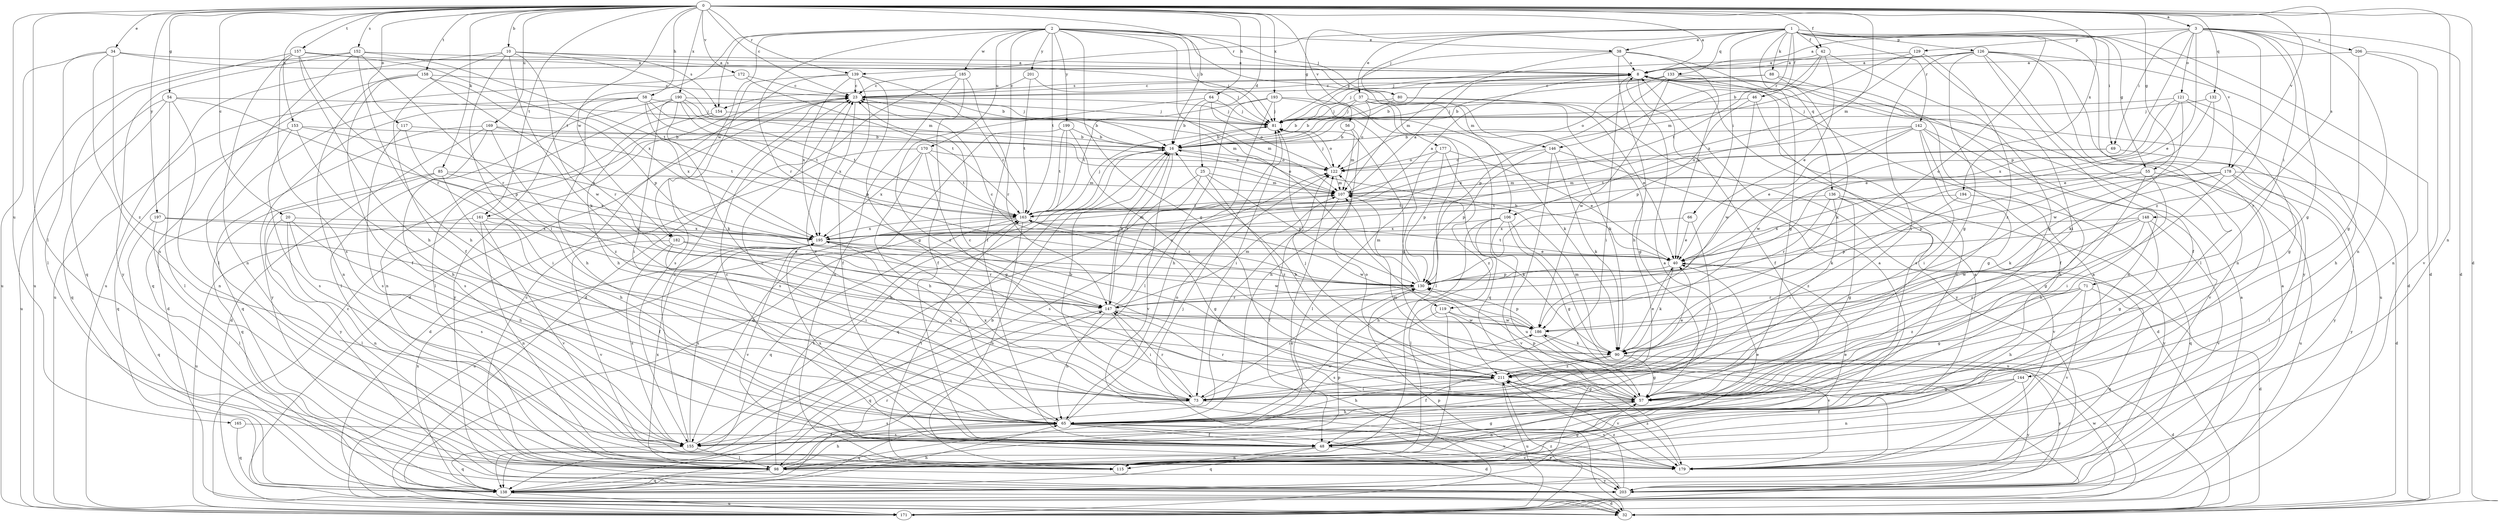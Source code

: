 strict digraph  {
0;
1;
2;
3;
8;
10;
16;
20;
23;
25;
32;
34;
37;
38;
40;
42;
46;
48;
54;
55;
56;
57;
58;
64;
65;
66;
69;
71;
73;
80;
81;
85;
88;
90;
98;
106;
107;
115;
117;
119;
121;
122;
126;
129;
130;
132;
133;
136;
138;
139;
142;
144;
146;
147;
148;
152;
153;
154;
155;
157;
158;
161;
163;
165;
169;
170;
171;
172;
177;
178;
179;
182;
185;
186;
190;
193;
194;
195;
197;
199;
201;
203;
206;
211;
0 -> 3  [label=a];
0 -> 8  [label=a];
0 -> 10  [label=b];
0 -> 16  [label=b];
0 -> 20  [label=c];
0 -> 23  [label=c];
0 -> 25  [label=d];
0 -> 32  [label=d];
0 -> 34  [label=e];
0 -> 42  [label=f];
0 -> 54  [label=g];
0 -> 55  [label=g];
0 -> 58  [label=h];
0 -> 64  [label=h];
0 -> 85  [label=k];
0 -> 98  [label=l];
0 -> 106  [label=m];
0 -> 115  [label=n];
0 -> 117  [label=o];
0 -> 132  [label=q];
0 -> 139  [label=r];
0 -> 148  [label=s];
0 -> 152  [label=s];
0 -> 153  [label=s];
0 -> 157  [label=t];
0 -> 158  [label=t];
0 -> 161  [label=t];
0 -> 165  [label=u];
0 -> 169  [label=u];
0 -> 172  [label=v];
0 -> 177  [label=v];
0 -> 178  [label=v];
0 -> 182  [label=w];
0 -> 190  [label=x];
0 -> 193  [label=x];
0 -> 194  [label=x];
0 -> 197  [label=y];
1 -> 32  [label=d];
1 -> 37  [label=e];
1 -> 38  [label=e];
1 -> 42  [label=f];
1 -> 46  [label=f];
1 -> 55  [label=g];
1 -> 56  [label=g];
1 -> 66  [label=i];
1 -> 69  [label=i];
1 -> 80  [label=j];
1 -> 88  [label=k];
1 -> 119  [label=o];
1 -> 126  [label=p];
1 -> 133  [label=q];
1 -> 136  [label=q];
1 -> 139  [label=r];
1 -> 142  [label=r];
1 -> 144  [label=r];
1 -> 146  [label=r];
1 -> 178  [label=v];
2 -> 38  [label=e];
2 -> 48  [label=f];
2 -> 57  [label=g];
2 -> 80  [label=j];
2 -> 81  [label=j];
2 -> 106  [label=m];
2 -> 119  [label=o];
2 -> 146  [label=r];
2 -> 147  [label=r];
2 -> 154  [label=s];
2 -> 161  [label=t];
2 -> 163  [label=t];
2 -> 170  [label=u];
2 -> 182  [label=w];
2 -> 185  [label=w];
2 -> 199  [label=y];
2 -> 201  [label=y];
3 -> 8  [label=a];
3 -> 32  [label=d];
3 -> 40  [label=e];
3 -> 57  [label=g];
3 -> 69  [label=i];
3 -> 71  [label=i];
3 -> 115  [label=n];
3 -> 121  [label=o];
3 -> 129  [label=p];
3 -> 130  [label=p];
3 -> 206  [label=z];
3 -> 211  [label=z];
8 -> 23  [label=c];
8 -> 48  [label=f];
8 -> 73  [label=i];
8 -> 81  [label=j];
8 -> 154  [label=s];
8 -> 171  [label=u];
10 -> 8  [label=a];
10 -> 48  [label=f];
10 -> 73  [label=i];
10 -> 90  [label=k];
10 -> 107  [label=m];
10 -> 154  [label=s];
10 -> 171  [label=u];
10 -> 186  [label=w];
16 -> 122  [label=o];
16 -> 138  [label=q];
16 -> 147  [label=r];
16 -> 179  [label=v];
20 -> 65  [label=h];
20 -> 98  [label=l];
20 -> 115  [label=n];
20 -> 155  [label=s];
20 -> 195  [label=x];
23 -> 81  [label=j];
23 -> 107  [label=m];
23 -> 195  [label=x];
23 -> 203  [label=y];
25 -> 107  [label=m];
25 -> 130  [label=p];
25 -> 138  [label=q];
25 -> 155  [label=s];
25 -> 211  [label=z];
32 -> 130  [label=p];
34 -> 8  [label=a];
34 -> 81  [label=j];
34 -> 98  [label=l];
34 -> 155  [label=s];
34 -> 171  [label=u];
34 -> 211  [label=z];
37 -> 16  [label=b];
37 -> 57  [label=g];
37 -> 81  [label=j];
37 -> 90  [label=k];
37 -> 98  [label=l];
37 -> 122  [label=o];
37 -> 138  [label=q];
38 -> 8  [label=a];
38 -> 40  [label=e];
38 -> 57  [label=g];
38 -> 65  [label=h];
38 -> 81  [label=j];
38 -> 107  [label=m];
40 -> 16  [label=b];
40 -> 32  [label=d];
40 -> 90  [label=k];
40 -> 130  [label=p];
40 -> 163  [label=t];
42 -> 8  [label=a];
42 -> 16  [label=b];
42 -> 40  [label=e];
42 -> 57  [label=g];
42 -> 163  [label=t];
46 -> 81  [label=j];
46 -> 130  [label=p];
46 -> 155  [label=s];
46 -> 186  [label=w];
48 -> 8  [label=a];
48 -> 23  [label=c];
48 -> 40  [label=e];
48 -> 57  [label=g];
48 -> 115  [label=n];
48 -> 138  [label=q];
48 -> 179  [label=v];
48 -> 195  [label=x];
54 -> 81  [label=j];
54 -> 98  [label=l];
54 -> 115  [label=n];
54 -> 130  [label=p];
54 -> 138  [label=q];
54 -> 171  [label=u];
55 -> 57  [label=g];
55 -> 65  [label=h];
55 -> 90  [label=k];
55 -> 107  [label=m];
55 -> 171  [label=u];
56 -> 16  [label=b];
56 -> 65  [label=h];
56 -> 107  [label=m];
57 -> 16  [label=b];
57 -> 65  [label=h];
57 -> 81  [label=j];
57 -> 107  [label=m];
57 -> 115  [label=n];
57 -> 130  [label=p];
57 -> 147  [label=r];
58 -> 16  [label=b];
58 -> 32  [label=d];
58 -> 65  [label=h];
58 -> 81  [label=j];
58 -> 163  [label=t];
58 -> 195  [label=x];
58 -> 203  [label=y];
64 -> 16  [label=b];
64 -> 81  [label=j];
64 -> 122  [label=o];
64 -> 211  [label=z];
65 -> 23  [label=c];
65 -> 32  [label=d];
65 -> 48  [label=f];
65 -> 122  [label=o];
65 -> 138  [label=q];
65 -> 155  [label=s];
65 -> 179  [label=v];
65 -> 203  [label=y];
66 -> 40  [label=e];
66 -> 73  [label=i];
66 -> 195  [label=x];
69 -> 122  [label=o];
69 -> 163  [label=t];
69 -> 203  [label=y];
71 -> 57  [label=g];
71 -> 65  [label=h];
71 -> 138  [label=q];
71 -> 147  [label=r];
71 -> 179  [label=v];
71 -> 211  [label=z];
73 -> 16  [label=b];
73 -> 23  [label=c];
73 -> 147  [label=r];
73 -> 155  [label=s];
73 -> 179  [label=v];
73 -> 186  [label=w];
73 -> 195  [label=x];
80 -> 16  [label=b];
80 -> 40  [label=e];
80 -> 81  [label=j];
80 -> 203  [label=y];
81 -> 16  [label=b];
81 -> 73  [label=i];
81 -> 122  [label=o];
85 -> 65  [label=h];
85 -> 107  [label=m];
85 -> 138  [label=q];
85 -> 195  [label=x];
85 -> 203  [label=y];
88 -> 16  [label=b];
88 -> 23  [label=c];
88 -> 90  [label=k];
88 -> 115  [label=n];
90 -> 32  [label=d];
90 -> 40  [label=e];
90 -> 48  [label=f];
90 -> 57  [label=g];
90 -> 107  [label=m];
90 -> 203  [label=y];
90 -> 211  [label=z];
98 -> 8  [label=a];
98 -> 65  [label=h];
98 -> 122  [label=o];
98 -> 130  [label=p];
98 -> 138  [label=q];
98 -> 163  [label=t];
98 -> 195  [label=x];
98 -> 203  [label=y];
106 -> 57  [label=g];
106 -> 65  [label=h];
106 -> 98  [label=l];
106 -> 171  [label=u];
106 -> 179  [label=v];
106 -> 195  [label=x];
107 -> 8  [label=a];
107 -> 48  [label=f];
107 -> 90  [label=k];
107 -> 163  [label=t];
115 -> 57  [label=g];
115 -> 163  [label=t];
117 -> 16  [label=b];
117 -> 73  [label=i];
117 -> 155  [label=s];
119 -> 98  [label=l];
119 -> 155  [label=s];
119 -> 179  [label=v];
119 -> 186  [label=w];
121 -> 40  [label=e];
121 -> 57  [label=g];
121 -> 65  [label=h];
121 -> 81  [label=j];
121 -> 90  [label=k];
121 -> 195  [label=x];
122 -> 81  [label=j];
122 -> 107  [label=m];
126 -> 8  [label=a];
126 -> 32  [label=d];
126 -> 48  [label=f];
126 -> 57  [label=g];
126 -> 73  [label=i];
126 -> 81  [label=j];
126 -> 98  [label=l];
126 -> 115  [label=n];
126 -> 203  [label=y];
129 -> 8  [label=a];
129 -> 73  [label=i];
129 -> 107  [label=m];
129 -> 195  [label=x];
129 -> 211  [label=z];
130 -> 23  [label=c];
130 -> 73  [label=i];
130 -> 81  [label=j];
130 -> 107  [label=m];
130 -> 147  [label=r];
132 -> 40  [label=e];
132 -> 81  [label=j];
132 -> 186  [label=w];
133 -> 16  [label=b];
133 -> 23  [label=c];
133 -> 48  [label=f];
133 -> 122  [label=o];
133 -> 130  [label=p];
133 -> 155  [label=s];
133 -> 186  [label=w];
136 -> 57  [label=g];
136 -> 73  [label=i];
136 -> 147  [label=r];
136 -> 163  [label=t];
136 -> 179  [label=v];
136 -> 203  [label=y];
138 -> 16  [label=b];
138 -> 32  [label=d];
138 -> 65  [label=h];
138 -> 147  [label=r];
138 -> 171  [label=u];
138 -> 195  [label=x];
139 -> 16  [label=b];
139 -> 23  [label=c];
139 -> 32  [label=d];
139 -> 48  [label=f];
139 -> 57  [label=g];
139 -> 155  [label=s];
139 -> 195  [label=x];
142 -> 16  [label=b];
142 -> 40  [label=e];
142 -> 57  [label=g];
142 -> 65  [label=h];
142 -> 73  [label=i];
142 -> 179  [label=v];
142 -> 186  [label=w];
142 -> 195  [label=x];
144 -> 48  [label=f];
144 -> 57  [label=g];
144 -> 115  [label=n];
144 -> 203  [label=y];
146 -> 32  [label=d];
146 -> 90  [label=k];
146 -> 122  [label=o];
146 -> 130  [label=p];
146 -> 171  [label=u];
147 -> 16  [label=b];
147 -> 65  [label=h];
147 -> 73  [label=i];
147 -> 107  [label=m];
147 -> 122  [label=o];
147 -> 138  [label=q];
147 -> 186  [label=w];
148 -> 57  [label=g];
148 -> 130  [label=p];
148 -> 179  [label=v];
148 -> 186  [label=w];
148 -> 195  [label=x];
148 -> 211  [label=z];
152 -> 8  [label=a];
152 -> 65  [label=h];
152 -> 98  [label=l];
152 -> 147  [label=r];
152 -> 163  [label=t];
152 -> 171  [label=u];
152 -> 203  [label=y];
153 -> 16  [label=b];
153 -> 65  [label=h];
153 -> 138  [label=q];
153 -> 155  [label=s];
153 -> 195  [label=x];
154 -> 65  [label=h];
154 -> 98  [label=l];
154 -> 107  [label=m];
155 -> 8  [label=a];
155 -> 16  [label=b];
155 -> 23  [label=c];
155 -> 40  [label=e];
155 -> 98  [label=l];
155 -> 138  [label=q];
155 -> 195  [label=x];
157 -> 8  [label=a];
157 -> 65  [label=h];
157 -> 115  [label=n];
157 -> 138  [label=q];
157 -> 147  [label=r];
157 -> 155  [label=s];
157 -> 195  [label=x];
158 -> 23  [label=c];
158 -> 48  [label=f];
158 -> 115  [label=n];
158 -> 130  [label=p];
158 -> 138  [label=q];
158 -> 147  [label=r];
161 -> 48  [label=f];
161 -> 115  [label=n];
161 -> 171  [label=u];
161 -> 179  [label=v];
161 -> 195  [label=x];
163 -> 8  [label=a];
163 -> 23  [label=c];
163 -> 57  [label=g];
163 -> 81  [label=j];
163 -> 115  [label=n];
163 -> 138  [label=q];
163 -> 171  [label=u];
163 -> 186  [label=w];
163 -> 195  [label=x];
165 -> 48  [label=f];
165 -> 138  [label=q];
169 -> 16  [label=b];
169 -> 32  [label=d];
169 -> 138  [label=q];
169 -> 155  [label=s];
169 -> 163  [label=t];
169 -> 211  [label=z];
170 -> 32  [label=d];
170 -> 57  [label=g];
170 -> 65  [label=h];
170 -> 122  [label=o];
170 -> 163  [label=t];
170 -> 195  [label=x];
171 -> 8  [label=a];
171 -> 23  [label=c];
171 -> 122  [label=o];
171 -> 186  [label=w];
171 -> 211  [label=z];
172 -> 23  [label=c];
172 -> 163  [label=t];
172 -> 171  [label=u];
177 -> 40  [label=e];
177 -> 98  [label=l];
177 -> 122  [label=o];
177 -> 130  [label=p];
177 -> 211  [label=z];
178 -> 32  [label=d];
178 -> 73  [label=i];
178 -> 90  [label=k];
178 -> 98  [label=l];
178 -> 107  [label=m];
178 -> 130  [label=p];
178 -> 203  [label=y];
179 -> 8  [label=a];
179 -> 211  [label=z];
182 -> 40  [label=e];
182 -> 73  [label=i];
182 -> 147  [label=r];
182 -> 155  [label=s];
182 -> 179  [label=v];
185 -> 23  [label=c];
185 -> 32  [label=d];
185 -> 48  [label=f];
185 -> 115  [label=n];
185 -> 147  [label=r];
186 -> 90  [label=k];
186 -> 130  [label=p];
186 -> 179  [label=v];
190 -> 73  [label=i];
190 -> 81  [label=j];
190 -> 90  [label=k];
190 -> 98  [label=l];
190 -> 107  [label=m];
190 -> 115  [label=n];
190 -> 130  [label=p];
190 -> 163  [label=t];
193 -> 57  [label=g];
193 -> 65  [label=h];
193 -> 81  [label=j];
193 -> 90  [label=k];
193 -> 98  [label=l];
193 -> 163  [label=t];
194 -> 138  [label=q];
194 -> 163  [label=t];
194 -> 211  [label=z];
195 -> 40  [label=e];
195 -> 73  [label=i];
195 -> 107  [label=m];
195 -> 179  [label=v];
195 -> 186  [label=w];
197 -> 40  [label=e];
197 -> 98  [label=l];
197 -> 138  [label=q];
197 -> 195  [label=x];
199 -> 16  [label=b];
199 -> 32  [label=d];
199 -> 155  [label=s];
199 -> 163  [label=t];
199 -> 211  [label=z];
201 -> 23  [label=c];
201 -> 81  [label=j];
201 -> 163  [label=t];
203 -> 8  [label=a];
203 -> 23  [label=c];
203 -> 81  [label=j];
203 -> 211  [label=z];
206 -> 8  [label=a];
206 -> 57  [label=g];
206 -> 115  [label=n];
206 -> 179  [label=v];
211 -> 23  [label=c];
211 -> 40  [label=e];
211 -> 57  [label=g];
211 -> 65  [label=h];
211 -> 73  [label=i];
211 -> 122  [label=o];
211 -> 171  [label=u];
211 -> 179  [label=v];
}
